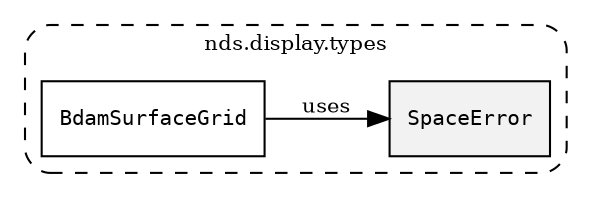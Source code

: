 /**
 * This dot file creates symbol collaboration diagram for SpaceError.
 */
digraph ZSERIO
{
    node [shape=box, fontsize=10];
    rankdir="LR";
    fontsize=10;
    tooltip="SpaceError collaboration diagram";

    subgraph "cluster_nds.display.types"
    {
        style="dashed, rounded";
        label="nds.display.types";
        tooltip="Package nds.display.types";
        href="../../../content/packages/nds.display.types.html#Package-nds-display-types";
        target="_parent";

        "SpaceError" [style="filled", fillcolor="#0000000D", target="_parent", label=<<font face="monospace"><table align="center" border="0" cellspacing="0" cellpadding="0"><tr><td href="../../../content/packages/nds.display.types.html#Subtype-SpaceError" title="Subtype defined in nds.display.types">SpaceError</td></tr></table></font>>];
        "BdamSurfaceGrid" [target="_parent", label=<<font face="monospace"><table align="center" border="0" cellspacing="0" cellpadding="0"><tr><td href="../../../content/packages/nds.display.types.html#Structure-BdamSurfaceGrid" title="Structure defined in nds.display.types">BdamSurfaceGrid</td></tr></table></font>>];
    }

    "BdamSurfaceGrid" -> "SpaceError" [label="uses", fontsize=10];
}
